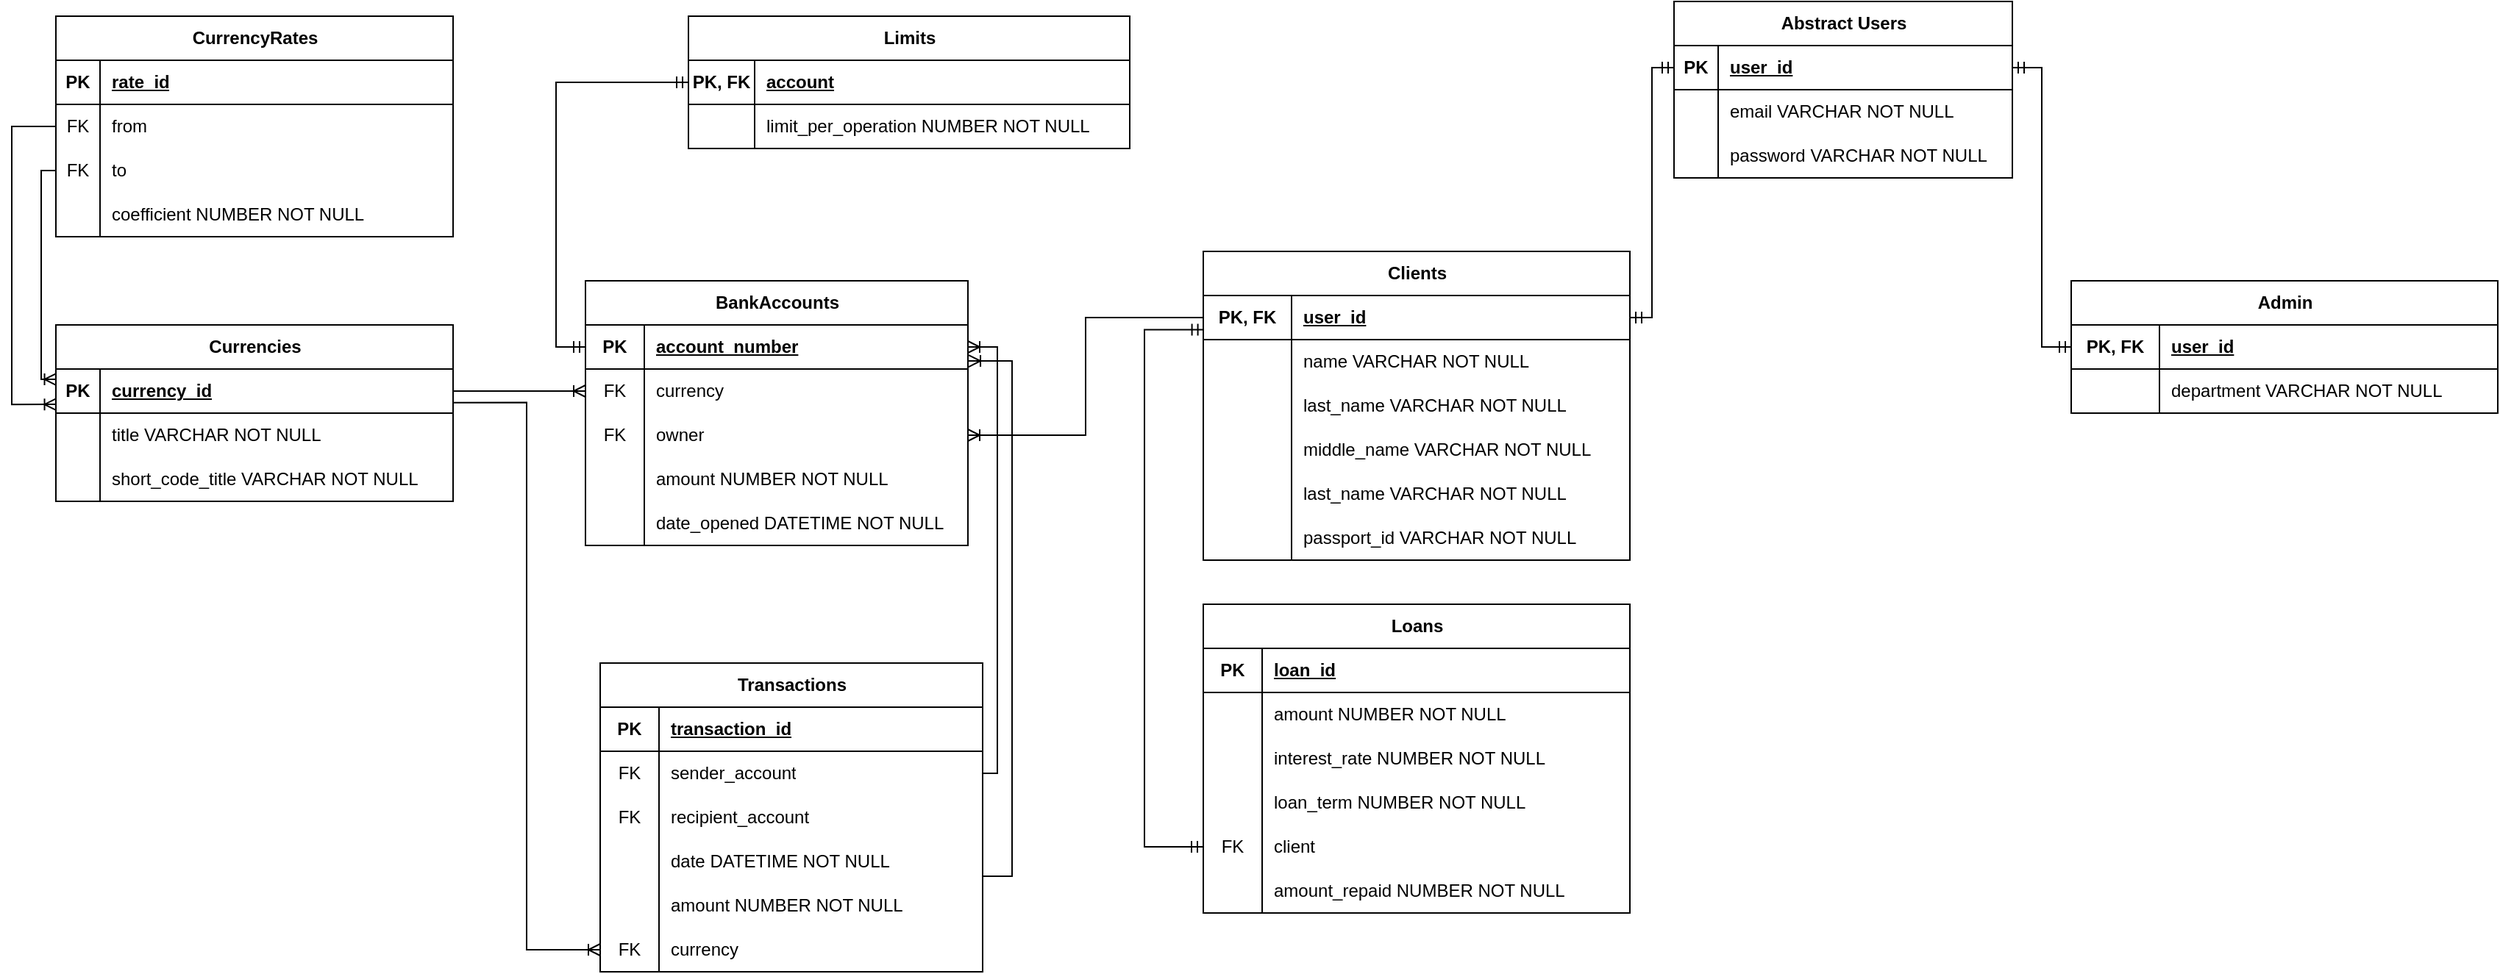 <mxfile version="22.0.8" type="device">
  <diagram name="Page-1" id="yavcjn6xPc1jg9awYNph">
    <mxGraphModel dx="2492" dy="2015" grid="1" gridSize="10" guides="1" tooltips="1" connect="1" arrows="1" fold="1" page="1" pageScale="1" pageWidth="850" pageHeight="1100" math="0" shadow="0">
      <root>
        <mxCell id="0" />
        <mxCell id="1" parent="0" />
        <mxCell id="w20p0tO-B7Un844jn9V7-2" value="Abstract Users" style="shape=table;startSize=30;container=1;collapsible=1;childLayout=tableLayout;fixedRows=1;rowLines=0;fontStyle=1;align=center;resizeLast=1;html=1;" parent="1" vertex="1">
          <mxGeometry x="400" y="-180" width="230" height="120" as="geometry" />
        </mxCell>
        <mxCell id="w20p0tO-B7Un844jn9V7-3" value="" style="shape=tableRow;horizontal=0;startSize=0;swimlaneHead=0;swimlaneBody=0;fillColor=none;collapsible=0;dropTarget=0;points=[[0,0.5],[1,0.5]];portConstraint=eastwest;top=0;left=0;right=0;bottom=1;" parent="w20p0tO-B7Un844jn9V7-2" vertex="1">
          <mxGeometry y="30" width="230" height="30" as="geometry" />
        </mxCell>
        <mxCell id="w20p0tO-B7Un844jn9V7-4" value="PK" style="shape=partialRectangle;connectable=0;fillColor=none;top=0;left=0;bottom=0;right=0;fontStyle=1;overflow=hidden;whiteSpace=wrap;html=1;" parent="w20p0tO-B7Un844jn9V7-3" vertex="1">
          <mxGeometry width="30" height="30" as="geometry">
            <mxRectangle width="30" height="30" as="alternateBounds" />
          </mxGeometry>
        </mxCell>
        <mxCell id="w20p0tO-B7Un844jn9V7-5" value="user_id" style="shape=partialRectangle;connectable=0;fillColor=none;top=0;left=0;bottom=0;right=0;align=left;spacingLeft=6;fontStyle=5;overflow=hidden;whiteSpace=wrap;html=1;" parent="w20p0tO-B7Un844jn9V7-3" vertex="1">
          <mxGeometry x="30" width="200" height="30" as="geometry">
            <mxRectangle width="200" height="30" as="alternateBounds" />
          </mxGeometry>
        </mxCell>
        <mxCell id="w20p0tO-B7Un844jn9V7-6" value="" style="shape=tableRow;horizontal=0;startSize=0;swimlaneHead=0;swimlaneBody=0;fillColor=none;collapsible=0;dropTarget=0;points=[[0,0.5],[1,0.5]];portConstraint=eastwest;top=0;left=0;right=0;bottom=0;" parent="w20p0tO-B7Un844jn9V7-2" vertex="1">
          <mxGeometry y="60" width="230" height="30" as="geometry" />
        </mxCell>
        <mxCell id="w20p0tO-B7Un844jn9V7-7" value="" style="shape=partialRectangle;connectable=0;fillColor=none;top=0;left=0;bottom=0;right=0;editable=1;overflow=hidden;whiteSpace=wrap;html=1;" parent="w20p0tO-B7Un844jn9V7-6" vertex="1">
          <mxGeometry width="30" height="30" as="geometry">
            <mxRectangle width="30" height="30" as="alternateBounds" />
          </mxGeometry>
        </mxCell>
        <mxCell id="w20p0tO-B7Un844jn9V7-8" value="email VARCHAR NOT NULL" style="shape=partialRectangle;connectable=0;fillColor=none;top=0;left=0;bottom=0;right=0;align=left;spacingLeft=6;overflow=hidden;whiteSpace=wrap;html=1;" parent="w20p0tO-B7Un844jn9V7-6" vertex="1">
          <mxGeometry x="30" width="200" height="30" as="geometry">
            <mxRectangle width="200" height="30" as="alternateBounds" />
          </mxGeometry>
        </mxCell>
        <mxCell id="w20p0tO-B7Un844jn9V7-9" value="" style="shape=tableRow;horizontal=0;startSize=0;swimlaneHead=0;swimlaneBody=0;fillColor=none;collapsible=0;dropTarget=0;points=[[0,0.5],[1,0.5]];portConstraint=eastwest;top=0;left=0;right=0;bottom=0;" parent="w20p0tO-B7Un844jn9V7-2" vertex="1">
          <mxGeometry y="90" width="230" height="30" as="geometry" />
        </mxCell>
        <mxCell id="w20p0tO-B7Un844jn9V7-10" value="" style="shape=partialRectangle;connectable=0;fillColor=none;top=0;left=0;bottom=0;right=0;editable=1;overflow=hidden;whiteSpace=wrap;html=1;" parent="w20p0tO-B7Un844jn9V7-9" vertex="1">
          <mxGeometry width="30" height="30" as="geometry">
            <mxRectangle width="30" height="30" as="alternateBounds" />
          </mxGeometry>
        </mxCell>
        <mxCell id="w20p0tO-B7Un844jn9V7-11" value="password VARCHAR NOT NULL" style="shape=partialRectangle;connectable=0;fillColor=none;top=0;left=0;bottom=0;right=0;align=left;spacingLeft=6;overflow=hidden;whiteSpace=wrap;html=1;" parent="w20p0tO-B7Un844jn9V7-9" vertex="1">
          <mxGeometry x="30" width="200" height="30" as="geometry">
            <mxRectangle width="200" height="30" as="alternateBounds" />
          </mxGeometry>
        </mxCell>
        <mxCell id="w20p0tO-B7Un844jn9V7-15" value="Clients" style="shape=table;startSize=30;container=1;collapsible=1;childLayout=tableLayout;fixedRows=1;rowLines=0;fontStyle=1;align=center;resizeLast=1;html=1;" parent="1" vertex="1">
          <mxGeometry x="80" y="-10" width="290" height="210" as="geometry" />
        </mxCell>
        <mxCell id="w20p0tO-B7Un844jn9V7-16" value="" style="shape=tableRow;horizontal=0;startSize=0;swimlaneHead=0;swimlaneBody=0;fillColor=none;collapsible=0;dropTarget=0;points=[[0,0.5],[1,0.5]];portConstraint=eastwest;top=0;left=0;right=0;bottom=1;" parent="w20p0tO-B7Un844jn9V7-15" vertex="1">
          <mxGeometry y="30" width="290" height="30" as="geometry" />
        </mxCell>
        <mxCell id="w20p0tO-B7Un844jn9V7-17" value="PK, FK" style="shape=partialRectangle;connectable=0;fillColor=none;top=0;left=0;bottom=0;right=0;fontStyle=1;overflow=hidden;whiteSpace=wrap;html=1;" parent="w20p0tO-B7Un844jn9V7-16" vertex="1">
          <mxGeometry width="60" height="30" as="geometry">
            <mxRectangle width="60" height="30" as="alternateBounds" />
          </mxGeometry>
        </mxCell>
        <mxCell id="w20p0tO-B7Un844jn9V7-18" value="user_id" style="shape=partialRectangle;connectable=0;fillColor=none;top=0;left=0;bottom=0;right=0;align=left;spacingLeft=6;fontStyle=5;overflow=hidden;whiteSpace=wrap;html=1;" parent="w20p0tO-B7Un844jn9V7-16" vertex="1">
          <mxGeometry x="60" width="230" height="30" as="geometry">
            <mxRectangle width="230" height="30" as="alternateBounds" />
          </mxGeometry>
        </mxCell>
        <mxCell id="w20p0tO-B7Un844jn9V7-19" value="" style="shape=tableRow;horizontal=0;startSize=0;swimlaneHead=0;swimlaneBody=0;fillColor=none;collapsible=0;dropTarget=0;points=[[0,0.5],[1,0.5]];portConstraint=eastwest;top=0;left=0;right=0;bottom=0;" parent="w20p0tO-B7Un844jn9V7-15" vertex="1">
          <mxGeometry y="60" width="290" height="30" as="geometry" />
        </mxCell>
        <mxCell id="w20p0tO-B7Un844jn9V7-20" value="" style="shape=partialRectangle;connectable=0;fillColor=none;top=0;left=0;bottom=0;right=0;editable=1;overflow=hidden;whiteSpace=wrap;html=1;" parent="w20p0tO-B7Un844jn9V7-19" vertex="1">
          <mxGeometry width="60" height="30" as="geometry">
            <mxRectangle width="60" height="30" as="alternateBounds" />
          </mxGeometry>
        </mxCell>
        <mxCell id="w20p0tO-B7Un844jn9V7-21" value="name VARCHAR NOT NULL" style="shape=partialRectangle;connectable=0;fillColor=none;top=0;left=0;bottom=0;right=0;align=left;spacingLeft=6;overflow=hidden;whiteSpace=wrap;html=1;" parent="w20p0tO-B7Un844jn9V7-19" vertex="1">
          <mxGeometry x="60" width="230" height="30" as="geometry">
            <mxRectangle width="230" height="30" as="alternateBounds" />
          </mxGeometry>
        </mxCell>
        <mxCell id="w20p0tO-B7Un844jn9V7-22" value="" style="shape=tableRow;horizontal=0;startSize=0;swimlaneHead=0;swimlaneBody=0;fillColor=none;collapsible=0;dropTarget=0;points=[[0,0.5],[1,0.5]];portConstraint=eastwest;top=0;left=0;right=0;bottom=0;" parent="w20p0tO-B7Un844jn9V7-15" vertex="1">
          <mxGeometry y="90" width="290" height="30" as="geometry" />
        </mxCell>
        <mxCell id="w20p0tO-B7Un844jn9V7-23" value="" style="shape=partialRectangle;connectable=0;fillColor=none;top=0;left=0;bottom=0;right=0;editable=1;overflow=hidden;whiteSpace=wrap;html=1;" parent="w20p0tO-B7Un844jn9V7-22" vertex="1">
          <mxGeometry width="60" height="30" as="geometry">
            <mxRectangle width="60" height="30" as="alternateBounds" />
          </mxGeometry>
        </mxCell>
        <mxCell id="w20p0tO-B7Un844jn9V7-24" value="last_name VARCHAR NOT NULL" style="shape=partialRectangle;connectable=0;fillColor=none;top=0;left=0;bottom=0;right=0;align=left;spacingLeft=6;overflow=hidden;whiteSpace=wrap;html=1;" parent="w20p0tO-B7Un844jn9V7-22" vertex="1">
          <mxGeometry x="60" width="230" height="30" as="geometry">
            <mxRectangle width="230" height="30" as="alternateBounds" />
          </mxGeometry>
        </mxCell>
        <mxCell id="w20p0tO-B7Un844jn9V7-27" value="" style="shape=tableRow;horizontal=0;startSize=0;swimlaneHead=0;swimlaneBody=0;fillColor=none;collapsible=0;dropTarget=0;points=[[0,0.5],[1,0.5]];portConstraint=eastwest;top=0;left=0;right=0;bottom=0;" parent="w20p0tO-B7Un844jn9V7-15" vertex="1">
          <mxGeometry y="120" width="290" height="30" as="geometry" />
        </mxCell>
        <mxCell id="w20p0tO-B7Un844jn9V7-28" value="" style="shape=partialRectangle;connectable=0;fillColor=none;top=0;left=0;bottom=0;right=0;editable=1;overflow=hidden;whiteSpace=wrap;html=1;" parent="w20p0tO-B7Un844jn9V7-27" vertex="1">
          <mxGeometry width="60" height="30" as="geometry">
            <mxRectangle width="60" height="30" as="alternateBounds" />
          </mxGeometry>
        </mxCell>
        <mxCell id="w20p0tO-B7Un844jn9V7-29" value="middle_name VARCHAR NOT NULL" style="shape=partialRectangle;connectable=0;fillColor=none;top=0;left=0;bottom=0;right=0;align=left;spacingLeft=6;overflow=hidden;whiteSpace=wrap;html=1;" parent="w20p0tO-B7Un844jn9V7-27" vertex="1">
          <mxGeometry x="60" width="230" height="30" as="geometry">
            <mxRectangle width="230" height="30" as="alternateBounds" />
          </mxGeometry>
        </mxCell>
        <mxCell id="w20p0tO-B7Un844jn9V7-30" value="" style="shape=tableRow;horizontal=0;startSize=0;swimlaneHead=0;swimlaneBody=0;fillColor=none;collapsible=0;dropTarget=0;points=[[0,0.5],[1,0.5]];portConstraint=eastwest;top=0;left=0;right=0;bottom=0;" parent="w20p0tO-B7Un844jn9V7-15" vertex="1">
          <mxGeometry y="150" width="290" height="30" as="geometry" />
        </mxCell>
        <mxCell id="w20p0tO-B7Un844jn9V7-31" value="" style="shape=partialRectangle;connectable=0;fillColor=none;top=0;left=0;bottom=0;right=0;editable=1;overflow=hidden;whiteSpace=wrap;html=1;" parent="w20p0tO-B7Un844jn9V7-30" vertex="1">
          <mxGeometry width="60" height="30" as="geometry">
            <mxRectangle width="60" height="30" as="alternateBounds" />
          </mxGeometry>
        </mxCell>
        <mxCell id="w20p0tO-B7Un844jn9V7-32" value="last_name VARCHAR NOT NULL" style="shape=partialRectangle;connectable=0;fillColor=none;top=0;left=0;bottom=0;right=0;align=left;spacingLeft=6;overflow=hidden;whiteSpace=wrap;html=1;" parent="w20p0tO-B7Un844jn9V7-30" vertex="1">
          <mxGeometry x="60" width="230" height="30" as="geometry">
            <mxRectangle width="230" height="30" as="alternateBounds" />
          </mxGeometry>
        </mxCell>
        <mxCell id="zQ6O92NtWNb2ACAYiCmJ-1" value="" style="shape=tableRow;horizontal=0;startSize=0;swimlaneHead=0;swimlaneBody=0;fillColor=none;collapsible=0;dropTarget=0;points=[[0,0.5],[1,0.5]];portConstraint=eastwest;top=0;left=0;right=0;bottom=0;" vertex="1" parent="w20p0tO-B7Un844jn9V7-15">
          <mxGeometry y="180" width="290" height="30" as="geometry" />
        </mxCell>
        <mxCell id="zQ6O92NtWNb2ACAYiCmJ-2" value="" style="shape=partialRectangle;connectable=0;fillColor=none;top=0;left=0;bottom=0;right=0;editable=1;overflow=hidden;whiteSpace=wrap;html=1;" vertex="1" parent="zQ6O92NtWNb2ACAYiCmJ-1">
          <mxGeometry width="60" height="30" as="geometry">
            <mxRectangle width="60" height="30" as="alternateBounds" />
          </mxGeometry>
        </mxCell>
        <mxCell id="zQ6O92NtWNb2ACAYiCmJ-3" value="passport_id VARCHAR NOT NULL" style="shape=partialRectangle;connectable=0;fillColor=none;top=0;left=0;bottom=0;right=0;align=left;spacingLeft=6;overflow=hidden;whiteSpace=wrap;html=1;" vertex="1" parent="zQ6O92NtWNb2ACAYiCmJ-1">
          <mxGeometry x="60" width="230" height="30" as="geometry">
            <mxRectangle width="230" height="30" as="alternateBounds" />
          </mxGeometry>
        </mxCell>
        <mxCell id="w20p0tO-B7Un844jn9V7-26" value="" style="edgeStyle=orthogonalEdgeStyle;fontSize=12;html=1;endArrow=ERmandOne;startArrow=ERmandOne;rounded=0;exitX=1;exitY=0.5;exitDx=0;exitDy=0;entryX=0;entryY=0.5;entryDx=0;entryDy=0;" parent="1" source="w20p0tO-B7Un844jn9V7-16" target="w20p0tO-B7Un844jn9V7-3" edge="1">
          <mxGeometry width="100" height="100" relative="1" as="geometry">
            <mxPoint x="590" y="160" as="sourcePoint" />
            <mxPoint x="690" y="60" as="targetPoint" />
          </mxGeometry>
        </mxCell>
        <mxCell id="w20p0tO-B7Un844jn9V7-33" value="Admin" style="shape=table;startSize=30;container=1;collapsible=1;childLayout=tableLayout;fixedRows=1;rowLines=0;fontStyle=1;align=center;resizeLast=1;html=1;" parent="1" vertex="1">
          <mxGeometry x="670" y="10" width="290" height="90" as="geometry" />
        </mxCell>
        <mxCell id="w20p0tO-B7Un844jn9V7-34" value="" style="shape=tableRow;horizontal=0;startSize=0;swimlaneHead=0;swimlaneBody=0;fillColor=none;collapsible=0;dropTarget=0;points=[[0,0.5],[1,0.5]];portConstraint=eastwest;top=0;left=0;right=0;bottom=1;" parent="w20p0tO-B7Un844jn9V7-33" vertex="1">
          <mxGeometry y="30" width="290" height="30" as="geometry" />
        </mxCell>
        <mxCell id="w20p0tO-B7Un844jn9V7-35" value="PK, FK" style="shape=partialRectangle;connectable=0;fillColor=none;top=0;left=0;bottom=0;right=0;fontStyle=1;overflow=hidden;whiteSpace=wrap;html=1;" parent="w20p0tO-B7Un844jn9V7-34" vertex="1">
          <mxGeometry width="60" height="30" as="geometry">
            <mxRectangle width="60" height="30" as="alternateBounds" />
          </mxGeometry>
        </mxCell>
        <mxCell id="w20p0tO-B7Un844jn9V7-36" value="user_id" style="shape=partialRectangle;connectable=0;fillColor=none;top=0;left=0;bottom=0;right=0;align=left;spacingLeft=6;fontStyle=5;overflow=hidden;whiteSpace=wrap;html=1;" parent="w20p0tO-B7Un844jn9V7-34" vertex="1">
          <mxGeometry x="60" width="230" height="30" as="geometry">
            <mxRectangle width="230" height="30" as="alternateBounds" />
          </mxGeometry>
        </mxCell>
        <mxCell id="w20p0tO-B7Un844jn9V7-37" value="" style="shape=tableRow;horizontal=0;startSize=0;swimlaneHead=0;swimlaneBody=0;fillColor=none;collapsible=0;dropTarget=0;points=[[0,0.5],[1,0.5]];portConstraint=eastwest;top=0;left=0;right=0;bottom=0;" parent="w20p0tO-B7Un844jn9V7-33" vertex="1">
          <mxGeometry y="60" width="290" height="30" as="geometry" />
        </mxCell>
        <mxCell id="w20p0tO-B7Un844jn9V7-38" value="" style="shape=partialRectangle;connectable=0;fillColor=none;top=0;left=0;bottom=0;right=0;editable=1;overflow=hidden;whiteSpace=wrap;html=1;" parent="w20p0tO-B7Un844jn9V7-37" vertex="1">
          <mxGeometry width="60" height="30" as="geometry">
            <mxRectangle width="60" height="30" as="alternateBounds" />
          </mxGeometry>
        </mxCell>
        <mxCell id="w20p0tO-B7Un844jn9V7-39" value="department VARCHAR NOT NULL" style="shape=partialRectangle;connectable=0;fillColor=none;top=0;left=0;bottom=0;right=0;align=left;spacingLeft=6;overflow=hidden;whiteSpace=wrap;html=1;" parent="w20p0tO-B7Un844jn9V7-37" vertex="1">
          <mxGeometry x="60" width="230" height="30" as="geometry">
            <mxRectangle width="230" height="30" as="alternateBounds" />
          </mxGeometry>
        </mxCell>
        <mxCell id="w20p0tO-B7Un844jn9V7-49" value="" style="edgeStyle=orthogonalEdgeStyle;fontSize=12;html=1;endArrow=ERmandOne;startArrow=ERmandOne;rounded=0;exitX=1;exitY=0.5;exitDx=0;exitDy=0;entryX=0;entryY=0.5;entryDx=0;entryDy=0;" parent="1" source="w20p0tO-B7Un844jn9V7-3" target="w20p0tO-B7Un844jn9V7-34" edge="1">
          <mxGeometry width="100" height="100" relative="1" as="geometry">
            <mxPoint x="380" y="65" as="sourcePoint" />
            <mxPoint x="450" y="65" as="targetPoint" />
          </mxGeometry>
        </mxCell>
        <mxCell id="w20p0tO-B7Un844jn9V7-50" value="BankAccounts" style="shape=table;startSize=30;container=1;collapsible=1;childLayout=tableLayout;fixedRows=1;rowLines=0;fontStyle=1;align=center;resizeLast=1;html=1;" parent="1" vertex="1">
          <mxGeometry x="-340" y="10" width="260" height="180" as="geometry" />
        </mxCell>
        <mxCell id="w20p0tO-B7Un844jn9V7-51" value="" style="shape=tableRow;horizontal=0;startSize=0;swimlaneHead=0;swimlaneBody=0;fillColor=none;collapsible=0;dropTarget=0;points=[[0,0.5],[1,0.5]];portConstraint=eastwest;top=0;left=0;right=0;bottom=1;" parent="w20p0tO-B7Un844jn9V7-50" vertex="1">
          <mxGeometry y="30" width="260" height="30" as="geometry" />
        </mxCell>
        <mxCell id="w20p0tO-B7Un844jn9V7-52" value="PK" style="shape=partialRectangle;connectable=0;fillColor=none;top=0;left=0;bottom=0;right=0;fontStyle=1;overflow=hidden;whiteSpace=wrap;html=1;" parent="w20p0tO-B7Un844jn9V7-51" vertex="1">
          <mxGeometry width="40" height="30" as="geometry">
            <mxRectangle width="40" height="30" as="alternateBounds" />
          </mxGeometry>
        </mxCell>
        <mxCell id="w20p0tO-B7Un844jn9V7-53" value="account_number" style="shape=partialRectangle;connectable=0;fillColor=none;top=0;left=0;bottom=0;right=0;align=left;spacingLeft=6;fontStyle=5;overflow=hidden;whiteSpace=wrap;html=1;" parent="w20p0tO-B7Un844jn9V7-51" vertex="1">
          <mxGeometry x="40" width="220" height="30" as="geometry">
            <mxRectangle width="220" height="30" as="alternateBounds" />
          </mxGeometry>
        </mxCell>
        <mxCell id="w20p0tO-B7Un844jn9V7-54" value="" style="shape=tableRow;horizontal=0;startSize=0;swimlaneHead=0;swimlaneBody=0;fillColor=none;collapsible=0;dropTarget=0;points=[[0,0.5],[1,0.5]];portConstraint=eastwest;top=0;left=0;right=0;bottom=0;" parent="w20p0tO-B7Un844jn9V7-50" vertex="1">
          <mxGeometry y="60" width="260" height="30" as="geometry" />
        </mxCell>
        <mxCell id="w20p0tO-B7Un844jn9V7-55" value="FK" style="shape=partialRectangle;connectable=0;fillColor=none;top=0;left=0;bottom=0;right=0;editable=1;overflow=hidden;whiteSpace=wrap;html=1;" parent="w20p0tO-B7Un844jn9V7-54" vertex="1">
          <mxGeometry width="40" height="30" as="geometry">
            <mxRectangle width="40" height="30" as="alternateBounds" />
          </mxGeometry>
        </mxCell>
        <mxCell id="w20p0tO-B7Un844jn9V7-56" value="currency&amp;nbsp;" style="shape=partialRectangle;connectable=0;fillColor=none;top=0;left=0;bottom=0;right=0;align=left;spacingLeft=6;overflow=hidden;whiteSpace=wrap;html=1;" parent="w20p0tO-B7Un844jn9V7-54" vertex="1">
          <mxGeometry x="40" width="220" height="30" as="geometry">
            <mxRectangle width="220" height="30" as="alternateBounds" />
          </mxGeometry>
        </mxCell>
        <mxCell id="w20p0tO-B7Un844jn9V7-57" value="" style="shape=tableRow;horizontal=0;startSize=0;swimlaneHead=0;swimlaneBody=0;fillColor=none;collapsible=0;dropTarget=0;points=[[0,0.5],[1,0.5]];portConstraint=eastwest;top=0;left=0;right=0;bottom=0;" parent="w20p0tO-B7Un844jn9V7-50" vertex="1">
          <mxGeometry y="90" width="260" height="30" as="geometry" />
        </mxCell>
        <mxCell id="w20p0tO-B7Un844jn9V7-58" value="FK" style="shape=partialRectangle;connectable=0;fillColor=none;top=0;left=0;bottom=0;right=0;editable=1;overflow=hidden;whiteSpace=wrap;html=1;" parent="w20p0tO-B7Un844jn9V7-57" vertex="1">
          <mxGeometry width="40" height="30" as="geometry">
            <mxRectangle width="40" height="30" as="alternateBounds" />
          </mxGeometry>
        </mxCell>
        <mxCell id="w20p0tO-B7Un844jn9V7-59" value="owner" style="shape=partialRectangle;connectable=0;fillColor=none;top=0;left=0;bottom=0;right=0;align=left;spacingLeft=6;overflow=hidden;whiteSpace=wrap;html=1;" parent="w20p0tO-B7Un844jn9V7-57" vertex="1">
          <mxGeometry x="40" width="220" height="30" as="geometry">
            <mxRectangle width="220" height="30" as="alternateBounds" />
          </mxGeometry>
        </mxCell>
        <mxCell id="w20p0tO-B7Un844jn9V7-60" value="" style="shape=tableRow;horizontal=0;startSize=0;swimlaneHead=0;swimlaneBody=0;fillColor=none;collapsible=0;dropTarget=0;points=[[0,0.5],[1,0.5]];portConstraint=eastwest;top=0;left=0;right=0;bottom=0;" parent="w20p0tO-B7Un844jn9V7-50" vertex="1">
          <mxGeometry y="120" width="260" height="30" as="geometry" />
        </mxCell>
        <mxCell id="w20p0tO-B7Un844jn9V7-61" value="" style="shape=partialRectangle;connectable=0;fillColor=none;top=0;left=0;bottom=0;right=0;editable=1;overflow=hidden;whiteSpace=wrap;html=1;" parent="w20p0tO-B7Un844jn9V7-60" vertex="1">
          <mxGeometry width="40" height="30" as="geometry">
            <mxRectangle width="40" height="30" as="alternateBounds" />
          </mxGeometry>
        </mxCell>
        <mxCell id="w20p0tO-B7Un844jn9V7-62" value="amount NUMBER NOT NULL" style="shape=partialRectangle;connectable=0;fillColor=none;top=0;left=0;bottom=0;right=0;align=left;spacingLeft=6;overflow=hidden;whiteSpace=wrap;html=1;" parent="w20p0tO-B7Un844jn9V7-60" vertex="1">
          <mxGeometry x="40" width="220" height="30" as="geometry">
            <mxRectangle width="220" height="30" as="alternateBounds" />
          </mxGeometry>
        </mxCell>
        <mxCell id="w20p0tO-B7Un844jn9V7-63" value="" style="shape=tableRow;horizontal=0;startSize=0;swimlaneHead=0;swimlaneBody=0;fillColor=none;collapsible=0;dropTarget=0;points=[[0,0.5],[1,0.5]];portConstraint=eastwest;top=0;left=0;right=0;bottom=0;" parent="w20p0tO-B7Un844jn9V7-50" vertex="1">
          <mxGeometry y="150" width="260" height="30" as="geometry" />
        </mxCell>
        <mxCell id="w20p0tO-B7Un844jn9V7-64" value="" style="shape=partialRectangle;connectable=0;fillColor=none;top=0;left=0;bottom=0;right=0;editable=1;overflow=hidden;whiteSpace=wrap;html=1;" parent="w20p0tO-B7Un844jn9V7-63" vertex="1">
          <mxGeometry width="40" height="30" as="geometry">
            <mxRectangle width="40" height="30" as="alternateBounds" />
          </mxGeometry>
        </mxCell>
        <mxCell id="w20p0tO-B7Un844jn9V7-65" value="date_opened DATETIME NOT NULL" style="shape=partialRectangle;connectable=0;fillColor=none;top=0;left=0;bottom=0;right=0;align=left;spacingLeft=6;overflow=hidden;whiteSpace=wrap;html=1;" parent="w20p0tO-B7Un844jn9V7-63" vertex="1">
          <mxGeometry x="40" width="220" height="30" as="geometry">
            <mxRectangle width="220" height="30" as="alternateBounds" />
          </mxGeometry>
        </mxCell>
        <mxCell id="w20p0tO-B7Un844jn9V7-66" value="Currencies" style="shape=table;startSize=30;container=1;collapsible=1;childLayout=tableLayout;fixedRows=1;rowLines=0;fontStyle=1;align=center;resizeLast=1;html=1;" parent="1" vertex="1">
          <mxGeometry x="-700" y="40" width="270" height="120" as="geometry" />
        </mxCell>
        <mxCell id="w20p0tO-B7Un844jn9V7-67" value="" style="shape=tableRow;horizontal=0;startSize=0;swimlaneHead=0;swimlaneBody=0;fillColor=none;collapsible=0;dropTarget=0;points=[[0,0.5],[1,0.5]];portConstraint=eastwest;top=0;left=0;right=0;bottom=1;" parent="w20p0tO-B7Un844jn9V7-66" vertex="1">
          <mxGeometry y="30" width="270" height="30" as="geometry" />
        </mxCell>
        <mxCell id="w20p0tO-B7Un844jn9V7-68" value="PK" style="shape=partialRectangle;connectable=0;fillColor=none;top=0;left=0;bottom=0;right=0;fontStyle=1;overflow=hidden;whiteSpace=wrap;html=1;" parent="w20p0tO-B7Un844jn9V7-67" vertex="1">
          <mxGeometry width="30" height="30" as="geometry">
            <mxRectangle width="30" height="30" as="alternateBounds" />
          </mxGeometry>
        </mxCell>
        <mxCell id="w20p0tO-B7Un844jn9V7-69" value="currency_id" style="shape=partialRectangle;connectable=0;fillColor=none;top=0;left=0;bottom=0;right=0;align=left;spacingLeft=6;fontStyle=5;overflow=hidden;whiteSpace=wrap;html=1;" parent="w20p0tO-B7Un844jn9V7-67" vertex="1">
          <mxGeometry x="30" width="240" height="30" as="geometry">
            <mxRectangle width="240" height="30" as="alternateBounds" />
          </mxGeometry>
        </mxCell>
        <mxCell id="w20p0tO-B7Un844jn9V7-70" value="" style="shape=tableRow;horizontal=0;startSize=0;swimlaneHead=0;swimlaneBody=0;fillColor=none;collapsible=0;dropTarget=0;points=[[0,0.5],[1,0.5]];portConstraint=eastwest;top=0;left=0;right=0;bottom=0;" parent="w20p0tO-B7Un844jn9V7-66" vertex="1">
          <mxGeometry y="60" width="270" height="30" as="geometry" />
        </mxCell>
        <mxCell id="w20p0tO-B7Un844jn9V7-71" value="" style="shape=partialRectangle;connectable=0;fillColor=none;top=0;left=0;bottom=0;right=0;editable=1;overflow=hidden;whiteSpace=wrap;html=1;" parent="w20p0tO-B7Un844jn9V7-70" vertex="1">
          <mxGeometry width="30" height="30" as="geometry">
            <mxRectangle width="30" height="30" as="alternateBounds" />
          </mxGeometry>
        </mxCell>
        <mxCell id="w20p0tO-B7Un844jn9V7-72" value="title VARCHAR NOT NULL" style="shape=partialRectangle;connectable=0;fillColor=none;top=0;left=0;bottom=0;right=0;align=left;spacingLeft=6;overflow=hidden;whiteSpace=wrap;html=1;" parent="w20p0tO-B7Un844jn9V7-70" vertex="1">
          <mxGeometry x="30" width="240" height="30" as="geometry">
            <mxRectangle width="240" height="30" as="alternateBounds" />
          </mxGeometry>
        </mxCell>
        <mxCell id="w20p0tO-B7Un844jn9V7-73" value="" style="shape=tableRow;horizontal=0;startSize=0;swimlaneHead=0;swimlaneBody=0;fillColor=none;collapsible=0;dropTarget=0;points=[[0,0.5],[1,0.5]];portConstraint=eastwest;top=0;left=0;right=0;bottom=0;" parent="w20p0tO-B7Un844jn9V7-66" vertex="1">
          <mxGeometry y="90" width="270" height="30" as="geometry" />
        </mxCell>
        <mxCell id="w20p0tO-B7Un844jn9V7-74" value="" style="shape=partialRectangle;connectable=0;fillColor=none;top=0;left=0;bottom=0;right=0;editable=1;overflow=hidden;whiteSpace=wrap;html=1;" parent="w20p0tO-B7Un844jn9V7-73" vertex="1">
          <mxGeometry width="30" height="30" as="geometry">
            <mxRectangle width="30" height="30" as="alternateBounds" />
          </mxGeometry>
        </mxCell>
        <mxCell id="w20p0tO-B7Un844jn9V7-75" value="short_code_title VARCHAR NOT NULL" style="shape=partialRectangle;connectable=0;fillColor=none;top=0;left=0;bottom=0;right=0;align=left;spacingLeft=6;overflow=hidden;whiteSpace=wrap;html=1;" parent="w20p0tO-B7Un844jn9V7-73" vertex="1">
          <mxGeometry x="30" width="240" height="30" as="geometry">
            <mxRectangle width="240" height="30" as="alternateBounds" />
          </mxGeometry>
        </mxCell>
        <mxCell id="w20p0tO-B7Un844jn9V7-82" value="" style="edgeStyle=entityRelationEdgeStyle;fontSize=12;html=1;endArrow=ERoneToMany;rounded=0;exitX=1;exitY=0.5;exitDx=0;exitDy=0;entryX=0;entryY=0.5;entryDx=0;entryDy=0;" parent="1" source="w20p0tO-B7Un844jn9V7-67" target="w20p0tO-B7Un844jn9V7-54" edge="1">
          <mxGeometry width="100" height="100" relative="1" as="geometry">
            <mxPoint x="-310" y="160" as="sourcePoint" />
            <mxPoint x="-210" y="60" as="targetPoint" />
          </mxGeometry>
        </mxCell>
        <mxCell id="w20p0tO-B7Un844jn9V7-104" value="" style="edgeStyle=orthogonalEdgeStyle;fontSize=12;html=1;endArrow=ERoneToMany;rounded=0;exitX=0;exitY=0.5;exitDx=0;exitDy=0;entryX=1;entryY=0.5;entryDx=0;entryDy=0;" parent="1" source="w20p0tO-B7Un844jn9V7-16" target="w20p0tO-B7Un844jn9V7-57" edge="1">
          <mxGeometry width="100" height="100" relative="1" as="geometry">
            <mxPoint x="-560" y="95" as="sourcePoint" />
            <mxPoint x="-40" y="140" as="targetPoint" />
          </mxGeometry>
        </mxCell>
        <mxCell id="w20p0tO-B7Un844jn9V7-105" value="Transactions" style="shape=table;startSize=30;container=1;collapsible=1;childLayout=tableLayout;fixedRows=1;rowLines=0;fontStyle=1;align=center;resizeLast=1;html=1;" parent="1" vertex="1">
          <mxGeometry x="-330" y="270" width="260" height="210" as="geometry" />
        </mxCell>
        <mxCell id="w20p0tO-B7Un844jn9V7-106" value="" style="shape=tableRow;horizontal=0;startSize=0;swimlaneHead=0;swimlaneBody=0;fillColor=none;collapsible=0;dropTarget=0;points=[[0,0.5],[1,0.5]];portConstraint=eastwest;top=0;left=0;right=0;bottom=1;" parent="w20p0tO-B7Un844jn9V7-105" vertex="1">
          <mxGeometry y="30" width="260" height="30" as="geometry" />
        </mxCell>
        <mxCell id="w20p0tO-B7Un844jn9V7-107" value="PK" style="shape=partialRectangle;connectable=0;fillColor=none;top=0;left=0;bottom=0;right=0;fontStyle=1;overflow=hidden;whiteSpace=wrap;html=1;" parent="w20p0tO-B7Un844jn9V7-106" vertex="1">
          <mxGeometry width="40" height="30" as="geometry">
            <mxRectangle width="40" height="30" as="alternateBounds" />
          </mxGeometry>
        </mxCell>
        <mxCell id="w20p0tO-B7Un844jn9V7-108" value="transaction_id" style="shape=partialRectangle;connectable=0;fillColor=none;top=0;left=0;bottom=0;right=0;align=left;spacingLeft=6;fontStyle=5;overflow=hidden;whiteSpace=wrap;html=1;" parent="w20p0tO-B7Un844jn9V7-106" vertex="1">
          <mxGeometry x="40" width="220" height="30" as="geometry">
            <mxRectangle width="220" height="30" as="alternateBounds" />
          </mxGeometry>
        </mxCell>
        <mxCell id="w20p0tO-B7Un844jn9V7-109" value="" style="shape=tableRow;horizontal=0;startSize=0;swimlaneHead=0;swimlaneBody=0;fillColor=none;collapsible=0;dropTarget=0;points=[[0,0.5],[1,0.5]];portConstraint=eastwest;top=0;left=0;right=0;bottom=0;" parent="w20p0tO-B7Un844jn9V7-105" vertex="1">
          <mxGeometry y="60" width="260" height="30" as="geometry" />
        </mxCell>
        <mxCell id="w20p0tO-B7Un844jn9V7-110" value="FK" style="shape=partialRectangle;connectable=0;fillColor=none;top=0;left=0;bottom=0;right=0;editable=1;overflow=hidden;whiteSpace=wrap;html=1;" parent="w20p0tO-B7Un844jn9V7-109" vertex="1">
          <mxGeometry width="40" height="30" as="geometry">
            <mxRectangle width="40" height="30" as="alternateBounds" />
          </mxGeometry>
        </mxCell>
        <mxCell id="w20p0tO-B7Un844jn9V7-111" value="sender_account" style="shape=partialRectangle;connectable=0;fillColor=none;top=0;left=0;bottom=0;right=0;align=left;spacingLeft=6;overflow=hidden;whiteSpace=wrap;html=1;" parent="w20p0tO-B7Un844jn9V7-109" vertex="1">
          <mxGeometry x="40" width="220" height="30" as="geometry">
            <mxRectangle width="220" height="30" as="alternateBounds" />
          </mxGeometry>
        </mxCell>
        <mxCell id="w20p0tO-B7Un844jn9V7-112" value="" style="shape=tableRow;horizontal=0;startSize=0;swimlaneHead=0;swimlaneBody=0;fillColor=none;collapsible=0;dropTarget=0;points=[[0,0.5],[1,0.5]];portConstraint=eastwest;top=0;left=0;right=0;bottom=0;" parent="w20p0tO-B7Un844jn9V7-105" vertex="1">
          <mxGeometry y="90" width="260" height="30" as="geometry" />
        </mxCell>
        <mxCell id="w20p0tO-B7Un844jn9V7-113" value="FK" style="shape=partialRectangle;connectable=0;fillColor=none;top=0;left=0;bottom=0;right=0;editable=1;overflow=hidden;whiteSpace=wrap;html=1;" parent="w20p0tO-B7Un844jn9V7-112" vertex="1">
          <mxGeometry width="40" height="30" as="geometry">
            <mxRectangle width="40" height="30" as="alternateBounds" />
          </mxGeometry>
        </mxCell>
        <mxCell id="w20p0tO-B7Un844jn9V7-114" value="recipient_account" style="shape=partialRectangle;connectable=0;fillColor=none;top=0;left=0;bottom=0;right=0;align=left;spacingLeft=6;overflow=hidden;whiteSpace=wrap;html=1;" parent="w20p0tO-B7Un844jn9V7-112" vertex="1">
          <mxGeometry x="40" width="220" height="30" as="geometry">
            <mxRectangle width="220" height="30" as="alternateBounds" />
          </mxGeometry>
        </mxCell>
        <mxCell id="w20p0tO-B7Un844jn9V7-115" value="" style="shape=tableRow;horizontal=0;startSize=0;swimlaneHead=0;swimlaneBody=0;fillColor=none;collapsible=0;dropTarget=0;points=[[0,0.5],[1,0.5]];portConstraint=eastwest;top=0;left=0;right=0;bottom=0;" parent="w20p0tO-B7Un844jn9V7-105" vertex="1">
          <mxGeometry y="120" width="260" height="30" as="geometry" />
        </mxCell>
        <mxCell id="w20p0tO-B7Un844jn9V7-116" value="" style="shape=partialRectangle;connectable=0;fillColor=none;top=0;left=0;bottom=0;right=0;editable=1;overflow=hidden;whiteSpace=wrap;html=1;" parent="w20p0tO-B7Un844jn9V7-115" vertex="1">
          <mxGeometry width="40" height="30" as="geometry">
            <mxRectangle width="40" height="30" as="alternateBounds" />
          </mxGeometry>
        </mxCell>
        <mxCell id="w20p0tO-B7Un844jn9V7-117" value="date DATETIME NOT NULL" style="shape=partialRectangle;connectable=0;fillColor=none;top=0;left=0;bottom=0;right=0;align=left;spacingLeft=6;overflow=hidden;whiteSpace=wrap;html=1;" parent="w20p0tO-B7Un844jn9V7-115" vertex="1">
          <mxGeometry x="40" width="220" height="30" as="geometry">
            <mxRectangle width="220" height="30" as="alternateBounds" />
          </mxGeometry>
        </mxCell>
        <mxCell id="w20p0tO-B7Un844jn9V7-118" value="" style="shape=tableRow;horizontal=0;startSize=0;swimlaneHead=0;swimlaneBody=0;fillColor=none;collapsible=0;dropTarget=0;points=[[0,0.5],[1,0.5]];portConstraint=eastwest;top=0;left=0;right=0;bottom=0;" parent="w20p0tO-B7Un844jn9V7-105" vertex="1">
          <mxGeometry y="150" width="260" height="30" as="geometry" />
        </mxCell>
        <mxCell id="w20p0tO-B7Un844jn9V7-119" value="" style="shape=partialRectangle;connectable=0;fillColor=none;top=0;left=0;bottom=0;right=0;editable=1;overflow=hidden;whiteSpace=wrap;html=1;" parent="w20p0tO-B7Un844jn9V7-118" vertex="1">
          <mxGeometry width="40" height="30" as="geometry">
            <mxRectangle width="40" height="30" as="alternateBounds" />
          </mxGeometry>
        </mxCell>
        <mxCell id="w20p0tO-B7Un844jn9V7-120" value="amount NUMBER NOT NULL" style="shape=partialRectangle;connectable=0;fillColor=none;top=0;left=0;bottom=0;right=0;align=left;spacingLeft=6;overflow=hidden;whiteSpace=wrap;html=1;" parent="w20p0tO-B7Un844jn9V7-118" vertex="1">
          <mxGeometry x="40" width="220" height="30" as="geometry">
            <mxRectangle width="220" height="30" as="alternateBounds" />
          </mxGeometry>
        </mxCell>
        <mxCell id="w20p0tO-B7Un844jn9V7-121" value="" style="shape=tableRow;horizontal=0;startSize=0;swimlaneHead=0;swimlaneBody=0;fillColor=none;collapsible=0;dropTarget=0;points=[[0,0.5],[1,0.5]];portConstraint=eastwest;top=0;left=0;right=0;bottom=0;" parent="w20p0tO-B7Un844jn9V7-105" vertex="1">
          <mxGeometry y="180" width="260" height="30" as="geometry" />
        </mxCell>
        <mxCell id="w20p0tO-B7Un844jn9V7-122" value="FK" style="shape=partialRectangle;connectable=0;fillColor=none;top=0;left=0;bottom=0;right=0;editable=1;overflow=hidden;whiteSpace=wrap;html=1;" parent="w20p0tO-B7Un844jn9V7-121" vertex="1">
          <mxGeometry width="40" height="30" as="geometry">
            <mxRectangle width="40" height="30" as="alternateBounds" />
          </mxGeometry>
        </mxCell>
        <mxCell id="w20p0tO-B7Un844jn9V7-123" value="currency" style="shape=partialRectangle;connectable=0;fillColor=none;top=0;left=0;bottom=0;right=0;align=left;spacingLeft=6;overflow=hidden;whiteSpace=wrap;html=1;" parent="w20p0tO-B7Un844jn9V7-121" vertex="1">
          <mxGeometry x="40" width="220" height="30" as="geometry">
            <mxRectangle width="220" height="30" as="alternateBounds" />
          </mxGeometry>
        </mxCell>
        <mxCell id="w20p0tO-B7Un844jn9V7-124" value="" style="edgeStyle=orthogonalEdgeStyle;fontSize=12;html=1;endArrow=ERoneToMany;rounded=0;exitX=1;exitY=0.761;exitDx=0;exitDy=0;entryX=0;entryY=0.5;entryDx=0;entryDy=0;exitPerimeter=0;" parent="1" source="w20p0tO-B7Un844jn9V7-67" target="w20p0tO-B7Un844jn9V7-121" edge="1">
          <mxGeometry width="100" height="100" relative="1" as="geometry">
            <mxPoint x="-420" y="95" as="sourcePoint" />
            <mxPoint x="-260" y="460" as="targetPoint" />
          </mxGeometry>
        </mxCell>
        <mxCell id="w20p0tO-B7Un844jn9V7-125" value="CurrencyRates" style="shape=table;startSize=30;container=1;collapsible=1;childLayout=tableLayout;fixedRows=1;rowLines=0;fontStyle=1;align=center;resizeLast=1;html=1;" parent="1" vertex="1">
          <mxGeometry x="-700" y="-170" width="270" height="150" as="geometry" />
        </mxCell>
        <mxCell id="w20p0tO-B7Un844jn9V7-126" value="" style="shape=tableRow;horizontal=0;startSize=0;swimlaneHead=0;swimlaneBody=0;fillColor=none;collapsible=0;dropTarget=0;points=[[0,0.5],[1,0.5]];portConstraint=eastwest;top=0;left=0;right=0;bottom=1;" parent="w20p0tO-B7Un844jn9V7-125" vertex="1">
          <mxGeometry y="30" width="270" height="30" as="geometry" />
        </mxCell>
        <mxCell id="w20p0tO-B7Un844jn9V7-127" value="PK" style="shape=partialRectangle;connectable=0;fillColor=none;top=0;left=0;bottom=0;right=0;fontStyle=1;overflow=hidden;whiteSpace=wrap;html=1;" parent="w20p0tO-B7Un844jn9V7-126" vertex="1">
          <mxGeometry width="30" height="30" as="geometry">
            <mxRectangle width="30" height="30" as="alternateBounds" />
          </mxGeometry>
        </mxCell>
        <mxCell id="w20p0tO-B7Un844jn9V7-128" value="rate_id" style="shape=partialRectangle;connectable=0;fillColor=none;top=0;left=0;bottom=0;right=0;align=left;spacingLeft=6;fontStyle=5;overflow=hidden;whiteSpace=wrap;html=1;" parent="w20p0tO-B7Un844jn9V7-126" vertex="1">
          <mxGeometry x="30" width="240" height="30" as="geometry">
            <mxRectangle width="240" height="30" as="alternateBounds" />
          </mxGeometry>
        </mxCell>
        <mxCell id="w20p0tO-B7Un844jn9V7-129" value="" style="shape=tableRow;horizontal=0;startSize=0;swimlaneHead=0;swimlaneBody=0;fillColor=none;collapsible=0;dropTarget=0;points=[[0,0.5],[1,0.5]];portConstraint=eastwest;top=0;left=0;right=0;bottom=0;" parent="w20p0tO-B7Un844jn9V7-125" vertex="1">
          <mxGeometry y="60" width="270" height="30" as="geometry" />
        </mxCell>
        <mxCell id="w20p0tO-B7Un844jn9V7-130" value="FK" style="shape=partialRectangle;connectable=0;fillColor=none;top=0;left=0;bottom=0;right=0;editable=1;overflow=hidden;whiteSpace=wrap;html=1;" parent="w20p0tO-B7Un844jn9V7-129" vertex="1">
          <mxGeometry width="30" height="30" as="geometry">
            <mxRectangle width="30" height="30" as="alternateBounds" />
          </mxGeometry>
        </mxCell>
        <mxCell id="w20p0tO-B7Un844jn9V7-131" value="from&amp;nbsp;" style="shape=partialRectangle;connectable=0;fillColor=none;top=0;left=0;bottom=0;right=0;align=left;spacingLeft=6;overflow=hidden;whiteSpace=wrap;html=1;" parent="w20p0tO-B7Un844jn9V7-129" vertex="1">
          <mxGeometry x="30" width="240" height="30" as="geometry">
            <mxRectangle width="240" height="30" as="alternateBounds" />
          </mxGeometry>
        </mxCell>
        <mxCell id="w20p0tO-B7Un844jn9V7-132" value="" style="shape=tableRow;horizontal=0;startSize=0;swimlaneHead=0;swimlaneBody=0;fillColor=none;collapsible=0;dropTarget=0;points=[[0,0.5],[1,0.5]];portConstraint=eastwest;top=0;left=0;right=0;bottom=0;" parent="w20p0tO-B7Un844jn9V7-125" vertex="1">
          <mxGeometry y="90" width="270" height="30" as="geometry" />
        </mxCell>
        <mxCell id="w20p0tO-B7Un844jn9V7-133" value="FK" style="shape=partialRectangle;connectable=0;fillColor=none;top=0;left=0;bottom=0;right=0;editable=1;overflow=hidden;whiteSpace=wrap;html=1;" parent="w20p0tO-B7Un844jn9V7-132" vertex="1">
          <mxGeometry width="30" height="30" as="geometry">
            <mxRectangle width="30" height="30" as="alternateBounds" />
          </mxGeometry>
        </mxCell>
        <mxCell id="w20p0tO-B7Un844jn9V7-134" value="to" style="shape=partialRectangle;connectable=0;fillColor=none;top=0;left=0;bottom=0;right=0;align=left;spacingLeft=6;overflow=hidden;whiteSpace=wrap;html=1;" parent="w20p0tO-B7Un844jn9V7-132" vertex="1">
          <mxGeometry x="30" width="240" height="30" as="geometry">
            <mxRectangle width="240" height="30" as="alternateBounds" />
          </mxGeometry>
        </mxCell>
        <mxCell id="w20p0tO-B7Un844jn9V7-135" value="" style="shape=tableRow;horizontal=0;startSize=0;swimlaneHead=0;swimlaneBody=0;fillColor=none;collapsible=0;dropTarget=0;points=[[0,0.5],[1,0.5]];portConstraint=eastwest;top=0;left=0;right=0;bottom=0;" parent="w20p0tO-B7Un844jn9V7-125" vertex="1">
          <mxGeometry y="120" width="270" height="30" as="geometry" />
        </mxCell>
        <mxCell id="w20p0tO-B7Un844jn9V7-136" value="" style="shape=partialRectangle;connectable=0;fillColor=none;top=0;left=0;bottom=0;right=0;editable=1;overflow=hidden;whiteSpace=wrap;html=1;" parent="w20p0tO-B7Un844jn9V7-135" vertex="1">
          <mxGeometry width="30" height="30" as="geometry">
            <mxRectangle width="30" height="30" as="alternateBounds" />
          </mxGeometry>
        </mxCell>
        <mxCell id="w20p0tO-B7Un844jn9V7-137" value="coefficient NUMBER NOT NULL" style="shape=partialRectangle;connectable=0;fillColor=none;top=0;left=0;bottom=0;right=0;align=left;spacingLeft=6;overflow=hidden;whiteSpace=wrap;html=1;" parent="w20p0tO-B7Un844jn9V7-135" vertex="1">
          <mxGeometry x="30" width="240" height="30" as="geometry">
            <mxRectangle width="240" height="30" as="alternateBounds" />
          </mxGeometry>
        </mxCell>
        <mxCell id="w20p0tO-B7Un844jn9V7-138" value="" style="edgeStyle=orthogonalEdgeStyle;fontSize=12;html=1;endArrow=ERoneToMany;rounded=0;exitX=0;exitY=0.5;exitDx=0;exitDy=0;entryX=0.001;entryY=0.234;entryDx=0;entryDy=0;entryPerimeter=0;" parent="1" source="w20p0tO-B7Un844jn9V7-132" target="w20p0tO-B7Un844jn9V7-67" edge="1">
          <mxGeometry width="100" height="100" relative="1" as="geometry">
            <mxPoint x="-880" y="54.47" as="sourcePoint" />
            <mxPoint x="-790" y="54.47" as="targetPoint" />
          </mxGeometry>
        </mxCell>
        <mxCell id="w20p0tO-B7Un844jn9V7-139" value="" style="edgeStyle=orthogonalEdgeStyle;fontSize=12;html=1;endArrow=ERoneToMany;rounded=0;exitX=0;exitY=0.5;exitDx=0;exitDy=0;entryX=0.001;entryY=0.802;entryDx=0;entryDy=0;entryPerimeter=0;" parent="1" source="w20p0tO-B7Un844jn9V7-129" target="w20p0tO-B7Un844jn9V7-67" edge="1">
          <mxGeometry width="100" height="100" relative="1" as="geometry">
            <mxPoint x="-690" y="-155" as="sourcePoint" />
            <mxPoint x="-710" y="100" as="targetPoint" />
            <Array as="points">
              <mxPoint x="-730" y="-95" />
              <mxPoint x="-730" y="94" />
            </Array>
          </mxGeometry>
        </mxCell>
        <mxCell id="w20p0tO-B7Un844jn9V7-141" value="" style="edgeStyle=orthogonalEdgeStyle;fontSize=12;html=1;endArrow=ERoneToMany;rounded=0;exitX=1;exitY=0.5;exitDx=0;exitDy=0;entryX=1;entryY=0.5;entryDx=0;entryDy=0;" parent="1" source="w20p0tO-B7Un844jn9V7-109" target="w20p0tO-B7Un844jn9V7-51" edge="1">
          <mxGeometry width="100" height="100" relative="1" as="geometry">
            <mxPoint x="90" y="65" as="sourcePoint" />
            <mxPoint x="10" y="400" as="targetPoint" />
          </mxGeometry>
        </mxCell>
        <mxCell id="w20p0tO-B7Un844jn9V7-142" value="" style="edgeStyle=orthogonalEdgeStyle;fontSize=12;html=1;endArrow=ERoneToMany;rounded=0;exitX=1;exitY=0.5;exitDx=0;exitDy=0;entryX=1.002;entryY=0.817;entryDx=0;entryDy=0;entryPerimeter=0;" parent="1" source="w20p0tO-B7Un844jn9V7-112" target="w20p0tO-B7Un844jn9V7-51" edge="1">
          <mxGeometry width="100" height="100" relative="1" as="geometry">
            <mxPoint x="-60" y="395" as="sourcePoint" />
            <mxPoint x="-40" y="60" as="targetPoint" />
            <Array as="points">
              <mxPoint x="-50" y="415" />
              <mxPoint x="-50" y="65" />
            </Array>
          </mxGeometry>
        </mxCell>
        <mxCell id="w20p0tO-B7Un844jn9V7-143" value="Loans" style="shape=table;startSize=30;container=1;collapsible=1;childLayout=tableLayout;fixedRows=1;rowLines=0;fontStyle=1;align=center;resizeLast=1;html=1;" parent="1" vertex="1">
          <mxGeometry x="80" y="230" width="290" height="210" as="geometry" />
        </mxCell>
        <mxCell id="w20p0tO-B7Un844jn9V7-144" value="" style="shape=tableRow;horizontal=0;startSize=0;swimlaneHead=0;swimlaneBody=0;fillColor=none;collapsible=0;dropTarget=0;points=[[0,0.5],[1,0.5]];portConstraint=eastwest;top=0;left=0;right=0;bottom=1;" parent="w20p0tO-B7Un844jn9V7-143" vertex="1">
          <mxGeometry y="30" width="290" height="30" as="geometry" />
        </mxCell>
        <mxCell id="w20p0tO-B7Un844jn9V7-145" value="PK" style="shape=partialRectangle;connectable=0;fillColor=none;top=0;left=0;bottom=0;right=0;fontStyle=1;overflow=hidden;whiteSpace=wrap;html=1;" parent="w20p0tO-B7Un844jn9V7-144" vertex="1">
          <mxGeometry width="40" height="30" as="geometry">
            <mxRectangle width="40" height="30" as="alternateBounds" />
          </mxGeometry>
        </mxCell>
        <mxCell id="w20p0tO-B7Un844jn9V7-146" value="loan_id" style="shape=partialRectangle;connectable=0;fillColor=none;top=0;left=0;bottom=0;right=0;align=left;spacingLeft=6;fontStyle=5;overflow=hidden;whiteSpace=wrap;html=1;" parent="w20p0tO-B7Un844jn9V7-144" vertex="1">
          <mxGeometry x="40" width="250" height="30" as="geometry">
            <mxRectangle width="250" height="30" as="alternateBounds" />
          </mxGeometry>
        </mxCell>
        <mxCell id="w20p0tO-B7Un844jn9V7-147" value="" style="shape=tableRow;horizontal=0;startSize=0;swimlaneHead=0;swimlaneBody=0;fillColor=none;collapsible=0;dropTarget=0;points=[[0,0.5],[1,0.5]];portConstraint=eastwest;top=0;left=0;right=0;bottom=0;" parent="w20p0tO-B7Un844jn9V7-143" vertex="1">
          <mxGeometry y="60" width="290" height="30" as="geometry" />
        </mxCell>
        <mxCell id="w20p0tO-B7Un844jn9V7-148" value="" style="shape=partialRectangle;connectable=0;fillColor=none;top=0;left=0;bottom=0;right=0;editable=1;overflow=hidden;whiteSpace=wrap;html=1;" parent="w20p0tO-B7Un844jn9V7-147" vertex="1">
          <mxGeometry width="40" height="30" as="geometry">
            <mxRectangle width="40" height="30" as="alternateBounds" />
          </mxGeometry>
        </mxCell>
        <mxCell id="w20p0tO-B7Un844jn9V7-149" value="amount NUMBER NOT NULL" style="shape=partialRectangle;connectable=0;fillColor=none;top=0;left=0;bottom=0;right=0;align=left;spacingLeft=6;overflow=hidden;whiteSpace=wrap;html=1;" parent="w20p0tO-B7Un844jn9V7-147" vertex="1">
          <mxGeometry x="40" width="250" height="30" as="geometry">
            <mxRectangle width="250" height="30" as="alternateBounds" />
          </mxGeometry>
        </mxCell>
        <mxCell id="w20p0tO-B7Un844jn9V7-150" value="" style="shape=tableRow;horizontal=0;startSize=0;swimlaneHead=0;swimlaneBody=0;fillColor=none;collapsible=0;dropTarget=0;points=[[0,0.5],[1,0.5]];portConstraint=eastwest;top=0;left=0;right=0;bottom=0;" parent="w20p0tO-B7Un844jn9V7-143" vertex="1">
          <mxGeometry y="90" width="290" height="30" as="geometry" />
        </mxCell>
        <mxCell id="w20p0tO-B7Un844jn9V7-151" value="" style="shape=partialRectangle;connectable=0;fillColor=none;top=0;left=0;bottom=0;right=0;editable=1;overflow=hidden;whiteSpace=wrap;html=1;" parent="w20p0tO-B7Un844jn9V7-150" vertex="1">
          <mxGeometry width="40" height="30" as="geometry">
            <mxRectangle width="40" height="30" as="alternateBounds" />
          </mxGeometry>
        </mxCell>
        <mxCell id="w20p0tO-B7Un844jn9V7-152" value="interest_rate NUMBER NOT NULL" style="shape=partialRectangle;connectable=0;fillColor=none;top=0;left=0;bottom=0;right=0;align=left;spacingLeft=6;overflow=hidden;whiteSpace=wrap;html=1;" parent="w20p0tO-B7Un844jn9V7-150" vertex="1">
          <mxGeometry x="40" width="250" height="30" as="geometry">
            <mxRectangle width="250" height="30" as="alternateBounds" />
          </mxGeometry>
        </mxCell>
        <mxCell id="w20p0tO-B7Un844jn9V7-153" value="" style="shape=tableRow;horizontal=0;startSize=0;swimlaneHead=0;swimlaneBody=0;fillColor=none;collapsible=0;dropTarget=0;points=[[0,0.5],[1,0.5]];portConstraint=eastwest;top=0;left=0;right=0;bottom=0;" parent="w20p0tO-B7Un844jn9V7-143" vertex="1">
          <mxGeometry y="120" width="290" height="30" as="geometry" />
        </mxCell>
        <mxCell id="w20p0tO-B7Un844jn9V7-154" value="" style="shape=partialRectangle;connectable=0;fillColor=none;top=0;left=0;bottom=0;right=0;editable=1;overflow=hidden;whiteSpace=wrap;html=1;" parent="w20p0tO-B7Un844jn9V7-153" vertex="1">
          <mxGeometry width="40" height="30" as="geometry">
            <mxRectangle width="40" height="30" as="alternateBounds" />
          </mxGeometry>
        </mxCell>
        <mxCell id="w20p0tO-B7Un844jn9V7-155" value="loan_term NUMBER NOT NULL" style="shape=partialRectangle;connectable=0;fillColor=none;top=0;left=0;bottom=0;right=0;align=left;spacingLeft=6;overflow=hidden;whiteSpace=wrap;html=1;" parent="w20p0tO-B7Un844jn9V7-153" vertex="1">
          <mxGeometry x="40" width="250" height="30" as="geometry">
            <mxRectangle width="250" height="30" as="alternateBounds" />
          </mxGeometry>
        </mxCell>
        <mxCell id="w20p0tO-B7Un844jn9V7-156" value="" style="shape=tableRow;horizontal=0;startSize=0;swimlaneHead=0;swimlaneBody=0;fillColor=none;collapsible=0;dropTarget=0;points=[[0,0.5],[1,0.5]];portConstraint=eastwest;top=0;left=0;right=0;bottom=0;" parent="w20p0tO-B7Un844jn9V7-143" vertex="1">
          <mxGeometry y="150" width="290" height="30" as="geometry" />
        </mxCell>
        <mxCell id="w20p0tO-B7Un844jn9V7-157" value="FK" style="shape=partialRectangle;connectable=0;fillColor=none;top=0;left=0;bottom=0;right=0;editable=1;overflow=hidden;whiteSpace=wrap;html=1;" parent="w20p0tO-B7Un844jn9V7-156" vertex="1">
          <mxGeometry width="40" height="30" as="geometry">
            <mxRectangle width="40" height="30" as="alternateBounds" />
          </mxGeometry>
        </mxCell>
        <mxCell id="w20p0tO-B7Un844jn9V7-158" value="client" style="shape=partialRectangle;connectable=0;fillColor=none;top=0;left=0;bottom=0;right=0;align=left;spacingLeft=6;overflow=hidden;whiteSpace=wrap;html=1;" parent="w20p0tO-B7Un844jn9V7-156" vertex="1">
          <mxGeometry x="40" width="250" height="30" as="geometry">
            <mxRectangle width="250" height="30" as="alternateBounds" />
          </mxGeometry>
        </mxCell>
        <mxCell id="w20p0tO-B7Un844jn9V7-160" value="" style="shape=tableRow;horizontal=0;startSize=0;swimlaneHead=0;swimlaneBody=0;fillColor=none;collapsible=0;dropTarget=0;points=[[0,0.5],[1,0.5]];portConstraint=eastwest;top=0;left=0;right=0;bottom=0;" parent="w20p0tO-B7Un844jn9V7-143" vertex="1">
          <mxGeometry y="180" width="290" height="30" as="geometry" />
        </mxCell>
        <mxCell id="w20p0tO-B7Un844jn9V7-161" value="" style="shape=partialRectangle;connectable=0;fillColor=none;top=0;left=0;bottom=0;right=0;editable=1;overflow=hidden;whiteSpace=wrap;html=1;" parent="w20p0tO-B7Un844jn9V7-160" vertex="1">
          <mxGeometry width="40" height="30" as="geometry">
            <mxRectangle width="40" height="30" as="alternateBounds" />
          </mxGeometry>
        </mxCell>
        <mxCell id="w20p0tO-B7Un844jn9V7-162" value="amount_repaid NUMBER NOT NULL" style="shape=partialRectangle;connectable=0;fillColor=none;top=0;left=0;bottom=0;right=0;align=left;spacingLeft=6;overflow=hidden;whiteSpace=wrap;html=1;" parent="w20p0tO-B7Un844jn9V7-160" vertex="1">
          <mxGeometry x="40" width="250" height="30" as="geometry">
            <mxRectangle width="250" height="30" as="alternateBounds" />
          </mxGeometry>
        </mxCell>
        <mxCell id="w20p0tO-B7Un844jn9V7-159" value="" style="edgeStyle=orthogonalEdgeStyle;fontSize=12;html=1;endArrow=ERmandOne;startArrow=ERmandOne;rounded=0;exitX=0.001;exitY=0.776;exitDx=0;exitDy=0;entryX=0;entryY=0.5;entryDx=0;entryDy=0;exitPerimeter=0;" parent="1" source="w20p0tO-B7Un844jn9V7-16" target="w20p0tO-B7Un844jn9V7-156" edge="1">
          <mxGeometry width="100" height="100" relative="1" as="geometry">
            <mxPoint x="380" y="65" as="sourcePoint" />
            <mxPoint x="400" y="-125" as="targetPoint" />
            <Array as="points">
              <mxPoint x="40" y="43" />
              <mxPoint x="40" y="395" />
            </Array>
          </mxGeometry>
        </mxCell>
        <mxCell id="w20p0tO-B7Un844jn9V7-166" value="Limits" style="shape=table;startSize=30;container=1;collapsible=1;childLayout=tableLayout;fixedRows=1;rowLines=0;fontStyle=1;align=center;resizeLast=1;html=1;" parent="1" vertex="1">
          <mxGeometry x="-270" y="-170" width="300" height="90" as="geometry" />
        </mxCell>
        <mxCell id="w20p0tO-B7Un844jn9V7-167" value="" style="shape=tableRow;horizontal=0;startSize=0;swimlaneHead=0;swimlaneBody=0;fillColor=none;collapsible=0;dropTarget=0;points=[[0,0.5],[1,0.5]];portConstraint=eastwest;top=0;left=0;right=0;bottom=1;" parent="w20p0tO-B7Un844jn9V7-166" vertex="1">
          <mxGeometry y="30" width="300" height="30" as="geometry" />
        </mxCell>
        <mxCell id="w20p0tO-B7Un844jn9V7-168" value="PK, FK" style="shape=partialRectangle;connectable=0;fillColor=none;top=0;left=0;bottom=0;right=0;fontStyle=1;overflow=hidden;whiteSpace=wrap;html=1;" parent="w20p0tO-B7Un844jn9V7-167" vertex="1">
          <mxGeometry width="45" height="30" as="geometry">
            <mxRectangle width="45" height="30" as="alternateBounds" />
          </mxGeometry>
        </mxCell>
        <mxCell id="w20p0tO-B7Un844jn9V7-169" value="account" style="shape=partialRectangle;connectable=0;fillColor=none;top=0;left=0;bottom=0;right=0;align=left;spacingLeft=6;fontStyle=5;overflow=hidden;whiteSpace=wrap;html=1;" parent="w20p0tO-B7Un844jn9V7-167" vertex="1">
          <mxGeometry x="45" width="255" height="30" as="geometry">
            <mxRectangle width="255" height="30" as="alternateBounds" />
          </mxGeometry>
        </mxCell>
        <mxCell id="w20p0tO-B7Un844jn9V7-170" value="" style="shape=tableRow;horizontal=0;startSize=0;swimlaneHead=0;swimlaneBody=0;fillColor=none;collapsible=0;dropTarget=0;points=[[0,0.5],[1,0.5]];portConstraint=eastwest;top=0;left=0;right=0;bottom=0;" parent="w20p0tO-B7Un844jn9V7-166" vertex="1">
          <mxGeometry y="60" width="300" height="30" as="geometry" />
        </mxCell>
        <mxCell id="w20p0tO-B7Un844jn9V7-171" value="" style="shape=partialRectangle;connectable=0;fillColor=none;top=0;left=0;bottom=0;right=0;editable=1;overflow=hidden;whiteSpace=wrap;html=1;" parent="w20p0tO-B7Un844jn9V7-170" vertex="1">
          <mxGeometry width="45" height="30" as="geometry">
            <mxRectangle width="45" height="30" as="alternateBounds" />
          </mxGeometry>
        </mxCell>
        <mxCell id="w20p0tO-B7Un844jn9V7-172" value="limit_per_operation NUMBER NOT NULL" style="shape=partialRectangle;connectable=0;fillColor=none;top=0;left=0;bottom=0;right=0;align=left;spacingLeft=6;overflow=hidden;whiteSpace=wrap;html=1;" parent="w20p0tO-B7Un844jn9V7-170" vertex="1">
          <mxGeometry x="45" width="255" height="30" as="geometry">
            <mxRectangle width="255" height="30" as="alternateBounds" />
          </mxGeometry>
        </mxCell>
        <mxCell id="w20p0tO-B7Un844jn9V7-179" value="" style="edgeStyle=orthogonalEdgeStyle;fontSize=12;html=1;endArrow=ERmandOne;startArrow=ERmandOne;rounded=0;exitX=0;exitY=0.5;exitDx=0;exitDy=0;entryX=0;entryY=0.5;entryDx=0;entryDy=0;" parent="1" source="w20p0tO-B7Un844jn9V7-51" target="w20p0tO-B7Un844jn9V7-167" edge="1">
          <mxGeometry width="100" height="100" relative="1" as="geometry">
            <mxPoint x="30" y="20" as="sourcePoint" />
            <mxPoint x="60" y="-170" as="targetPoint" />
            <Array as="points">
              <mxPoint x="-360" y="55" />
              <mxPoint x="-360" y="-125" />
            </Array>
          </mxGeometry>
        </mxCell>
      </root>
    </mxGraphModel>
  </diagram>
</mxfile>
